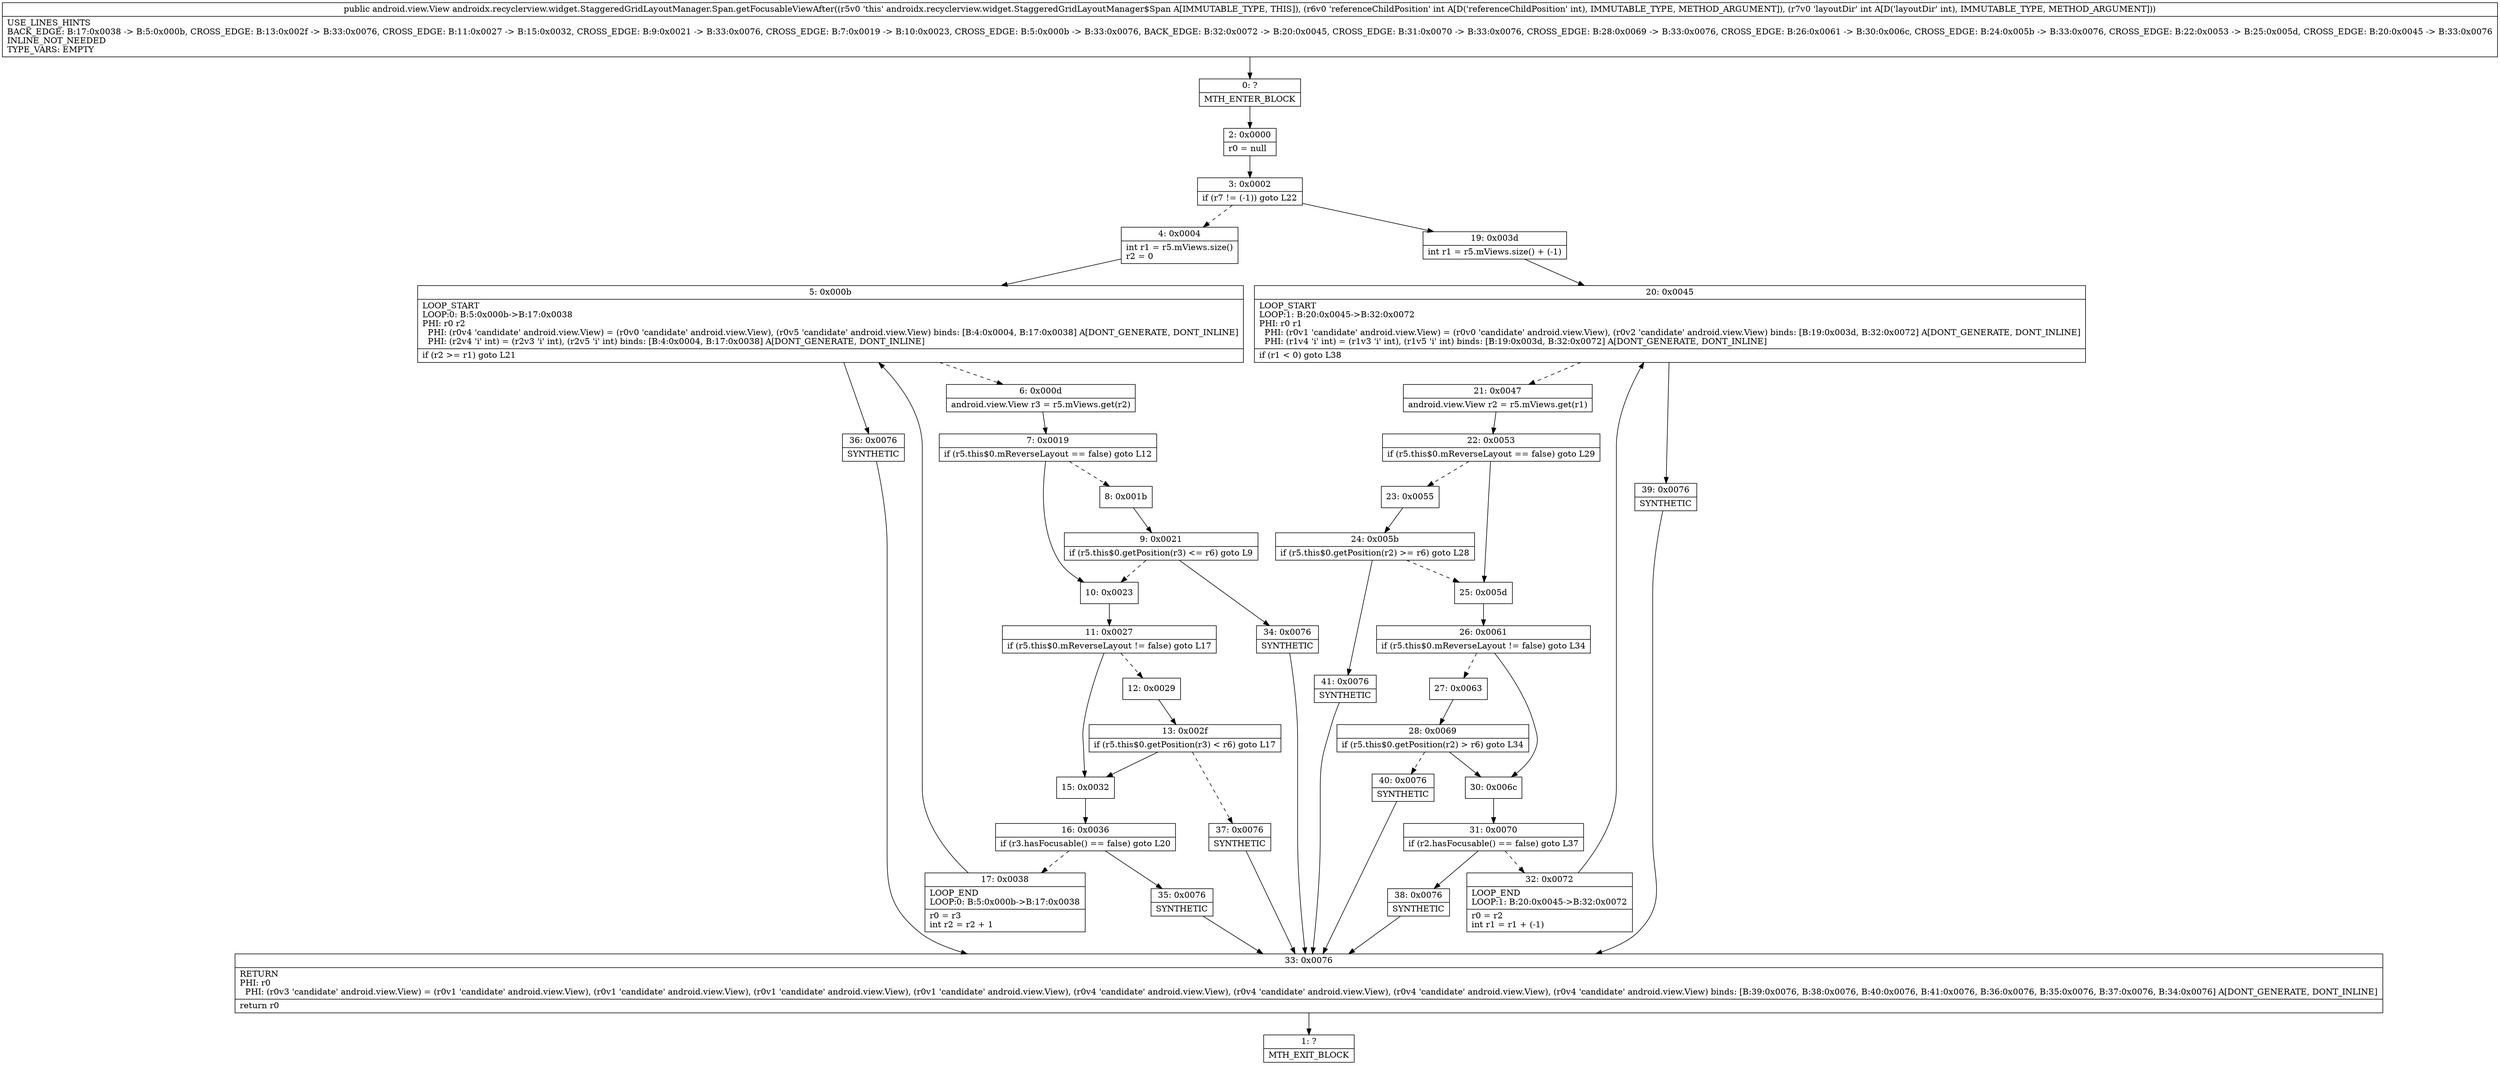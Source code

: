 digraph "CFG forandroidx.recyclerview.widget.StaggeredGridLayoutManager.Span.getFocusableViewAfter(II)Landroid\/view\/View;" {
Node_0 [shape=record,label="{0\:\ ?|MTH_ENTER_BLOCK\l}"];
Node_2 [shape=record,label="{2\:\ 0x0000|r0 = null\l}"];
Node_3 [shape=record,label="{3\:\ 0x0002|if (r7 != (\-1)) goto L22\l}"];
Node_4 [shape=record,label="{4\:\ 0x0004|int r1 = r5.mViews.size()\lr2 = 0\l}"];
Node_5 [shape=record,label="{5\:\ 0x000b|LOOP_START\lLOOP:0: B:5:0x000b\-\>B:17:0x0038\lPHI: r0 r2 \l  PHI: (r0v4 'candidate' android.view.View) = (r0v0 'candidate' android.view.View), (r0v5 'candidate' android.view.View) binds: [B:4:0x0004, B:17:0x0038] A[DONT_GENERATE, DONT_INLINE]\l  PHI: (r2v4 'i' int) = (r2v3 'i' int), (r2v5 'i' int) binds: [B:4:0x0004, B:17:0x0038] A[DONT_GENERATE, DONT_INLINE]\l|if (r2 \>= r1) goto L21\l}"];
Node_6 [shape=record,label="{6\:\ 0x000d|android.view.View r3 = r5.mViews.get(r2)\l}"];
Node_7 [shape=record,label="{7\:\ 0x0019|if (r5.this$0.mReverseLayout == false) goto L12\l}"];
Node_8 [shape=record,label="{8\:\ 0x001b}"];
Node_9 [shape=record,label="{9\:\ 0x0021|if (r5.this$0.getPosition(r3) \<= r6) goto L9\l}"];
Node_34 [shape=record,label="{34\:\ 0x0076|SYNTHETIC\l}"];
Node_33 [shape=record,label="{33\:\ 0x0076|RETURN\lPHI: r0 \l  PHI: (r0v3 'candidate' android.view.View) = (r0v1 'candidate' android.view.View), (r0v1 'candidate' android.view.View), (r0v1 'candidate' android.view.View), (r0v1 'candidate' android.view.View), (r0v4 'candidate' android.view.View), (r0v4 'candidate' android.view.View), (r0v4 'candidate' android.view.View), (r0v4 'candidate' android.view.View) binds: [B:39:0x0076, B:38:0x0076, B:40:0x0076, B:41:0x0076, B:36:0x0076, B:35:0x0076, B:37:0x0076, B:34:0x0076] A[DONT_GENERATE, DONT_INLINE]\l|return r0\l}"];
Node_1 [shape=record,label="{1\:\ ?|MTH_EXIT_BLOCK\l}"];
Node_10 [shape=record,label="{10\:\ 0x0023}"];
Node_11 [shape=record,label="{11\:\ 0x0027|if (r5.this$0.mReverseLayout != false) goto L17\l}"];
Node_12 [shape=record,label="{12\:\ 0x0029}"];
Node_13 [shape=record,label="{13\:\ 0x002f|if (r5.this$0.getPosition(r3) \< r6) goto L17\l}"];
Node_37 [shape=record,label="{37\:\ 0x0076|SYNTHETIC\l}"];
Node_15 [shape=record,label="{15\:\ 0x0032}"];
Node_16 [shape=record,label="{16\:\ 0x0036|if (r3.hasFocusable() == false) goto L20\l}"];
Node_17 [shape=record,label="{17\:\ 0x0038|LOOP_END\lLOOP:0: B:5:0x000b\-\>B:17:0x0038\l|r0 = r3\lint r2 = r2 + 1\l}"];
Node_35 [shape=record,label="{35\:\ 0x0076|SYNTHETIC\l}"];
Node_36 [shape=record,label="{36\:\ 0x0076|SYNTHETIC\l}"];
Node_19 [shape=record,label="{19\:\ 0x003d|int r1 = r5.mViews.size() + (\-1)\l}"];
Node_20 [shape=record,label="{20\:\ 0x0045|LOOP_START\lLOOP:1: B:20:0x0045\-\>B:32:0x0072\lPHI: r0 r1 \l  PHI: (r0v1 'candidate' android.view.View) = (r0v0 'candidate' android.view.View), (r0v2 'candidate' android.view.View) binds: [B:19:0x003d, B:32:0x0072] A[DONT_GENERATE, DONT_INLINE]\l  PHI: (r1v4 'i' int) = (r1v3 'i' int), (r1v5 'i' int) binds: [B:19:0x003d, B:32:0x0072] A[DONT_GENERATE, DONT_INLINE]\l|if (r1 \< 0) goto L38\l}"];
Node_21 [shape=record,label="{21\:\ 0x0047|android.view.View r2 = r5.mViews.get(r1)\l}"];
Node_22 [shape=record,label="{22\:\ 0x0053|if (r5.this$0.mReverseLayout == false) goto L29\l}"];
Node_23 [shape=record,label="{23\:\ 0x0055}"];
Node_24 [shape=record,label="{24\:\ 0x005b|if (r5.this$0.getPosition(r2) \>= r6) goto L28\l}"];
Node_41 [shape=record,label="{41\:\ 0x0076|SYNTHETIC\l}"];
Node_25 [shape=record,label="{25\:\ 0x005d}"];
Node_26 [shape=record,label="{26\:\ 0x0061|if (r5.this$0.mReverseLayout != false) goto L34\l}"];
Node_27 [shape=record,label="{27\:\ 0x0063}"];
Node_28 [shape=record,label="{28\:\ 0x0069|if (r5.this$0.getPosition(r2) \> r6) goto L34\l}"];
Node_40 [shape=record,label="{40\:\ 0x0076|SYNTHETIC\l}"];
Node_30 [shape=record,label="{30\:\ 0x006c}"];
Node_31 [shape=record,label="{31\:\ 0x0070|if (r2.hasFocusable() == false) goto L37\l}"];
Node_32 [shape=record,label="{32\:\ 0x0072|LOOP_END\lLOOP:1: B:20:0x0045\-\>B:32:0x0072\l|r0 = r2\lint r1 = r1 + (\-1)\l}"];
Node_38 [shape=record,label="{38\:\ 0x0076|SYNTHETIC\l}"];
Node_39 [shape=record,label="{39\:\ 0x0076|SYNTHETIC\l}"];
MethodNode[shape=record,label="{public android.view.View androidx.recyclerview.widget.StaggeredGridLayoutManager.Span.getFocusableViewAfter((r5v0 'this' androidx.recyclerview.widget.StaggeredGridLayoutManager$Span A[IMMUTABLE_TYPE, THIS]), (r6v0 'referenceChildPosition' int A[D('referenceChildPosition' int), IMMUTABLE_TYPE, METHOD_ARGUMENT]), (r7v0 'layoutDir' int A[D('layoutDir' int), IMMUTABLE_TYPE, METHOD_ARGUMENT]))  | USE_LINES_HINTS\lBACK_EDGE: B:17:0x0038 \-\> B:5:0x000b, CROSS_EDGE: B:13:0x002f \-\> B:33:0x0076, CROSS_EDGE: B:11:0x0027 \-\> B:15:0x0032, CROSS_EDGE: B:9:0x0021 \-\> B:33:0x0076, CROSS_EDGE: B:7:0x0019 \-\> B:10:0x0023, CROSS_EDGE: B:5:0x000b \-\> B:33:0x0076, BACK_EDGE: B:32:0x0072 \-\> B:20:0x0045, CROSS_EDGE: B:31:0x0070 \-\> B:33:0x0076, CROSS_EDGE: B:28:0x0069 \-\> B:33:0x0076, CROSS_EDGE: B:26:0x0061 \-\> B:30:0x006c, CROSS_EDGE: B:24:0x005b \-\> B:33:0x0076, CROSS_EDGE: B:22:0x0053 \-\> B:25:0x005d, CROSS_EDGE: B:20:0x0045 \-\> B:33:0x0076\lINLINE_NOT_NEEDED\lTYPE_VARS: EMPTY\l}"];
MethodNode -> Node_0;Node_0 -> Node_2;
Node_2 -> Node_3;
Node_3 -> Node_4[style=dashed];
Node_3 -> Node_19;
Node_4 -> Node_5;
Node_5 -> Node_6[style=dashed];
Node_5 -> Node_36;
Node_6 -> Node_7;
Node_7 -> Node_8[style=dashed];
Node_7 -> Node_10;
Node_8 -> Node_9;
Node_9 -> Node_10[style=dashed];
Node_9 -> Node_34;
Node_34 -> Node_33;
Node_33 -> Node_1;
Node_10 -> Node_11;
Node_11 -> Node_12[style=dashed];
Node_11 -> Node_15;
Node_12 -> Node_13;
Node_13 -> Node_15;
Node_13 -> Node_37[style=dashed];
Node_37 -> Node_33;
Node_15 -> Node_16;
Node_16 -> Node_17[style=dashed];
Node_16 -> Node_35;
Node_17 -> Node_5;
Node_35 -> Node_33;
Node_36 -> Node_33;
Node_19 -> Node_20;
Node_20 -> Node_21[style=dashed];
Node_20 -> Node_39;
Node_21 -> Node_22;
Node_22 -> Node_23[style=dashed];
Node_22 -> Node_25;
Node_23 -> Node_24;
Node_24 -> Node_25[style=dashed];
Node_24 -> Node_41;
Node_41 -> Node_33;
Node_25 -> Node_26;
Node_26 -> Node_27[style=dashed];
Node_26 -> Node_30;
Node_27 -> Node_28;
Node_28 -> Node_30;
Node_28 -> Node_40[style=dashed];
Node_40 -> Node_33;
Node_30 -> Node_31;
Node_31 -> Node_32[style=dashed];
Node_31 -> Node_38;
Node_32 -> Node_20;
Node_38 -> Node_33;
Node_39 -> Node_33;
}


